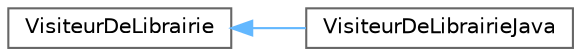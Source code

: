 digraph "Graphe hiérarchique des classes"
{
 // LATEX_PDF_SIZE
  bgcolor="transparent";
  edge [fontname=Helvetica,fontsize=10,labelfontname=Helvetica,labelfontsize=10];
  node [fontname=Helvetica,fontsize=10,shape=box,height=0.2,width=0.4];
  rankdir="LR";
  Node0 [label="VisiteurDeLibrairie",height=0.2,width=0.4,color="grey40", fillcolor="white", style="filled",URL="$class_visiteur_de_librairie.html",tooltip=" "];
  Node0 -> Node1 [dir="back",color="steelblue1",style="solid"];
  Node1 [label="VisiteurDeLibrairieJava",height=0.2,width=0.4,color="grey40", fillcolor="white", style="filled",URL="$class_visiteur_de_librairie_java.html",tooltip=" "];
}
